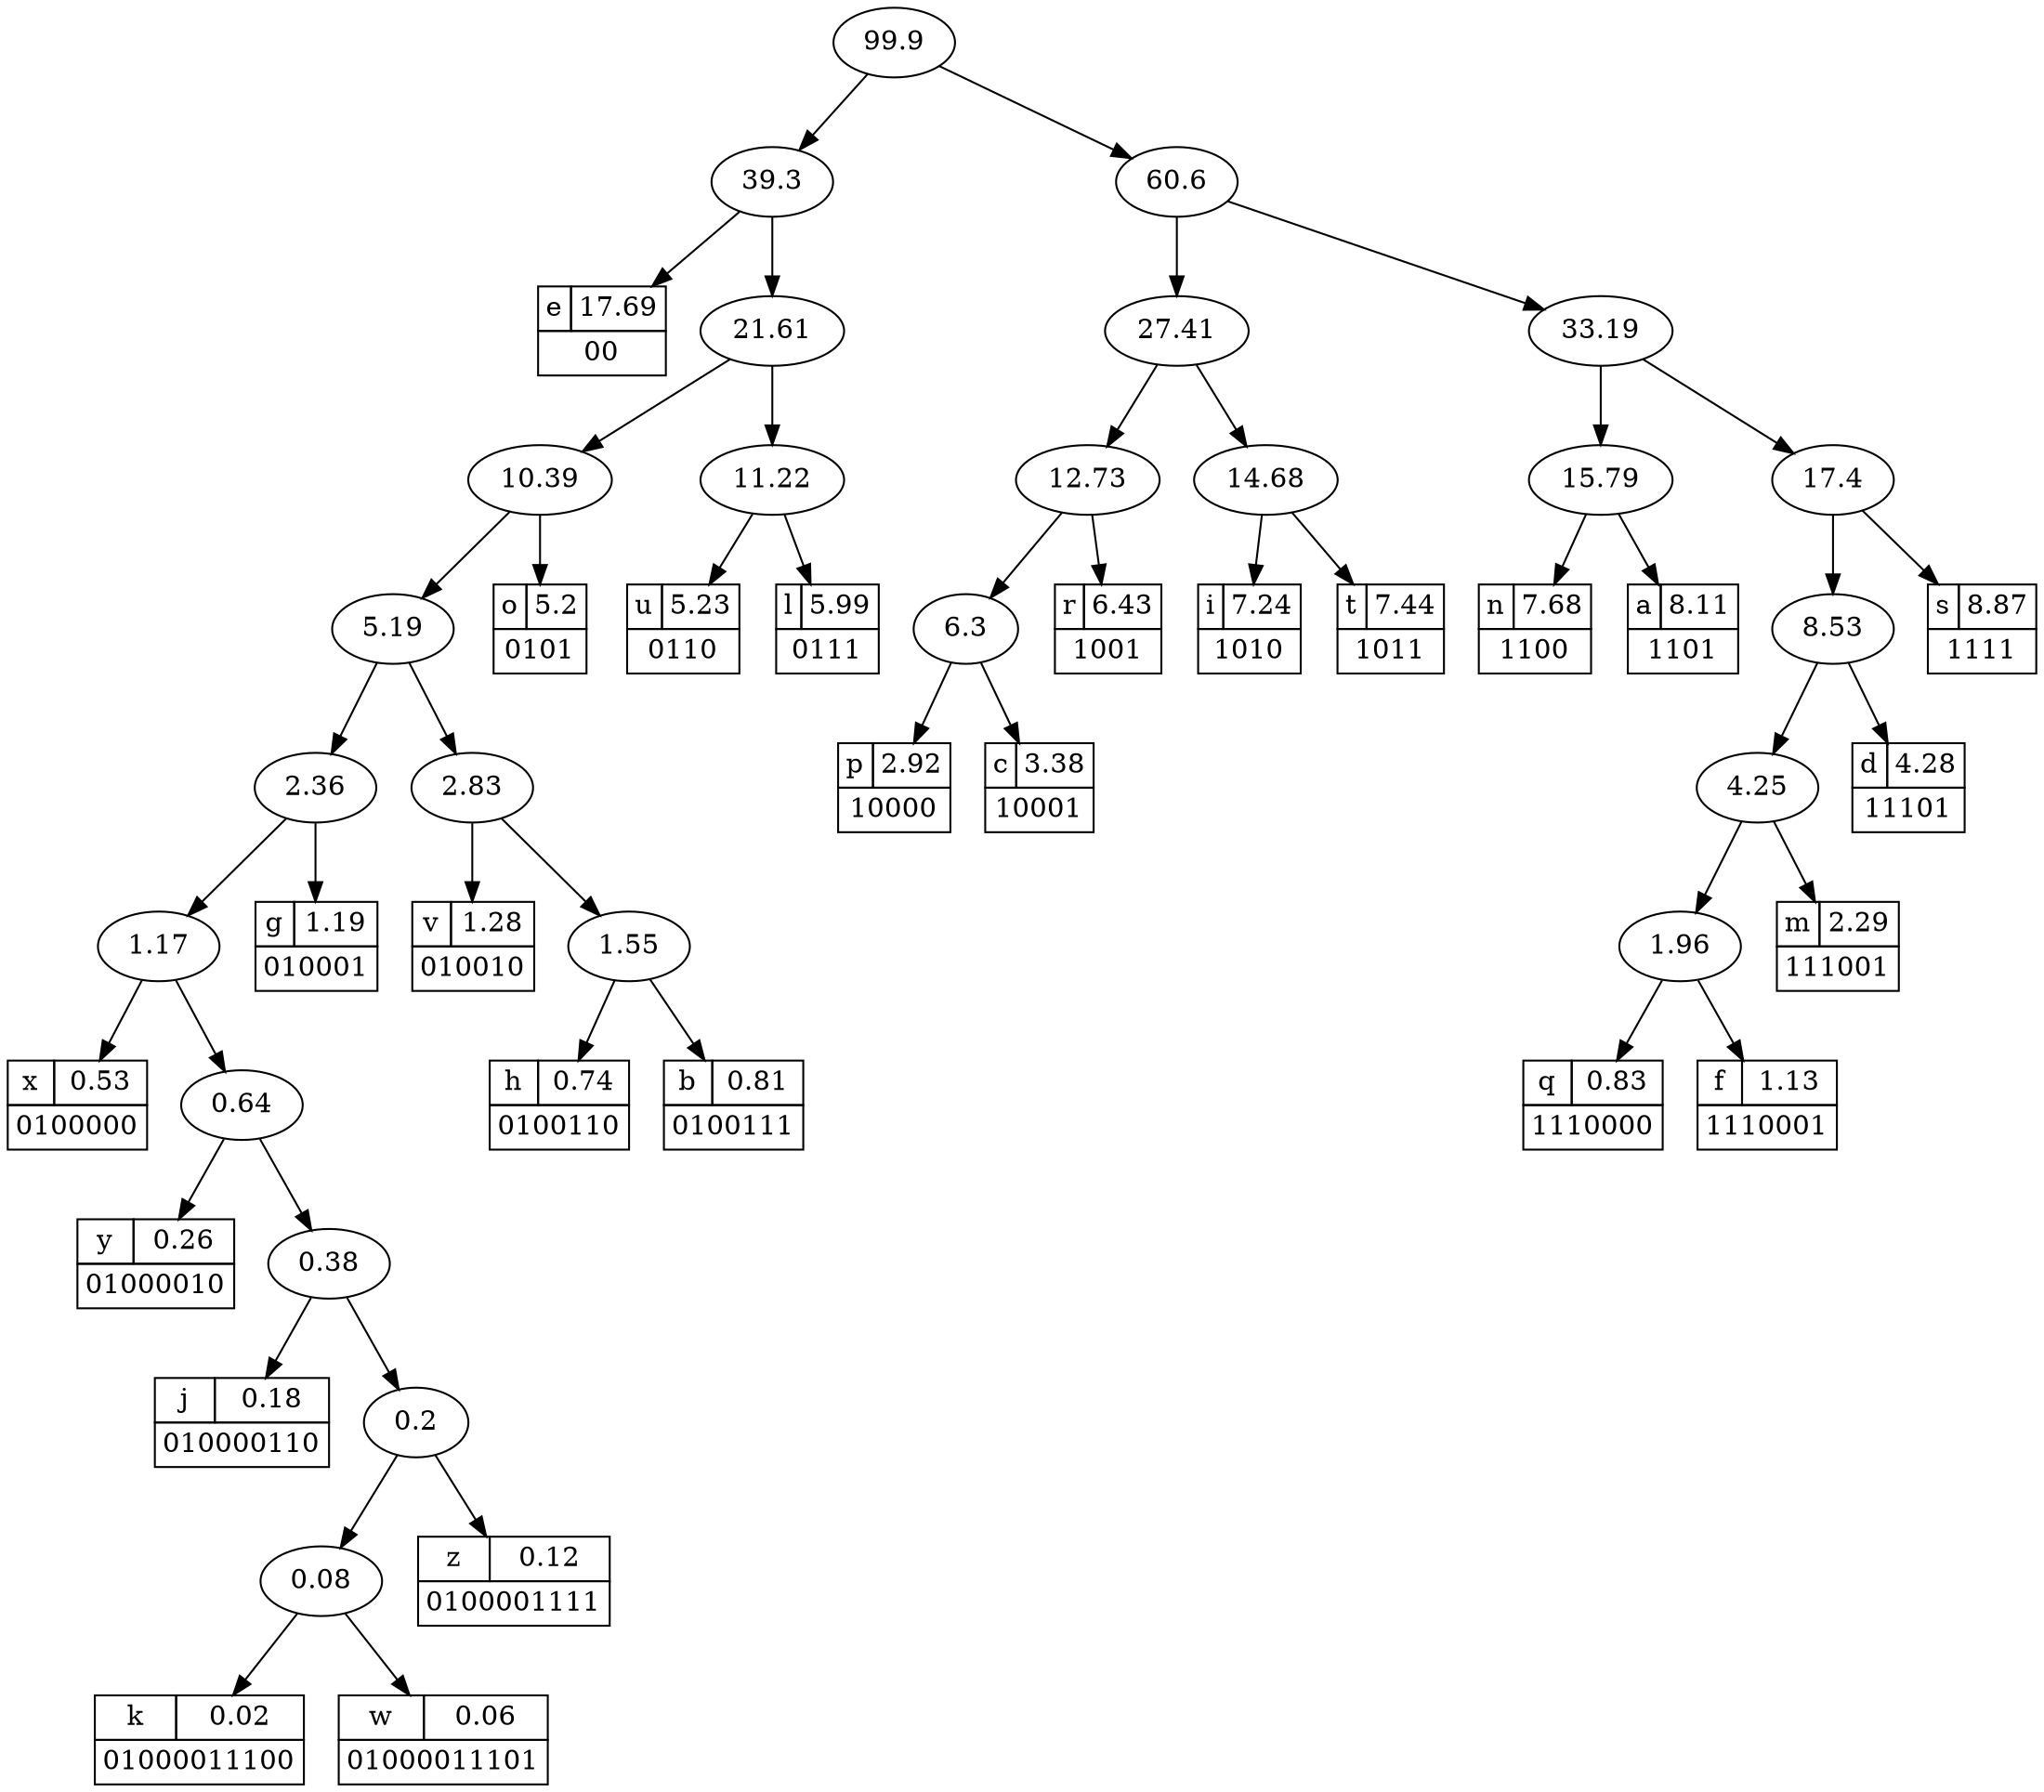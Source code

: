 digraph Huffman {
exyjkwzgvhboulpcritnaqfmds [shape=ellipse,label=99.9];
exyjkwzgvhboulpcritnaqfmds->exyjkwzgvhboul;
exyjkwzgvhboul [shape=ellipse,label=39.3];
exyjkwzgvhboul->e;
e [shape=none, margin=0, label=<
<TABLE BORDER="0" CELLBORDER="1" CELLSPACING="0" CELLPADDING="3"
>	<TR>
		<TD>e</TD>
		<TD COLSPAN="2">17.69</TD>
	</TR>
	<TR>
		<TD COLSPAN="3">00</TD>
	</TR>
</TABLE>>];
exyjkwzgvhboul->xyjkwzgvhboul;
xyjkwzgvhboul [shape=ellipse,label=21.61];
xyjkwzgvhboul->xyjkwzgvhbo;
xyjkwzgvhbo [shape=ellipse,label=10.39];
xyjkwzgvhbo->xyjkwzgvhb;
xyjkwzgvhb [shape=ellipse,label=5.19];
xyjkwzgvhb->xyjkwzg;
xyjkwzg [shape=ellipse,label=2.36];
xyjkwzg->xyjkwz;
xyjkwz [shape=ellipse,label=1.17];
xyjkwz->x;
x [shape=none, margin=0, label=<
<TABLE BORDER="0" CELLBORDER="1" CELLSPACING="0" CELLPADDING="3"
>	<TR>
		<TD>x</TD>
		<TD COLSPAN="2">0.53</TD>
	</TR>
	<TR>
		<TD COLSPAN="3">0100000</TD>
	</TR>
</TABLE>>];
xyjkwz->yjkwz;
yjkwz [shape=ellipse,label=0.64];
yjkwz->y;
y [shape=none, margin=0, label=<
<TABLE BORDER="0" CELLBORDER="1" CELLSPACING="0" CELLPADDING="3"
>	<TR>
		<TD>y</TD>
		<TD COLSPAN="2">0.26</TD>
	</TR>
	<TR>
		<TD COLSPAN="3">01000010</TD>
	</TR>
</TABLE>>];
yjkwz->jkwz;
jkwz [shape=ellipse,label=0.38];
jkwz->j;
j [shape=none, margin=0, label=<
<TABLE BORDER="0" CELLBORDER="1" CELLSPACING="0" CELLPADDING="3"
>	<TR>
		<TD>j</TD>
		<TD COLSPAN="2">0.18</TD>
	</TR>
	<TR>
		<TD COLSPAN="3">010000110</TD>
	</TR>
</TABLE>>];
jkwz->kwz;
kwz [shape=ellipse,label=0.2];
kwz->kw;
kw [shape=ellipse,label=0.08];
kw->k;
k [shape=none, margin=0, label=<
<TABLE BORDER="0" CELLBORDER="1" CELLSPACING="0" CELLPADDING="3"
>	<TR>
		<TD>k</TD>
		<TD COLSPAN="2">0.02</TD>
	</TR>
	<TR>
		<TD COLSPAN="3">01000011100</TD>
	</TR>
</TABLE>>];
kw->w;
w [shape=none, margin=0, label=<
<TABLE BORDER="0" CELLBORDER="1" CELLSPACING="0" CELLPADDING="3"
>	<TR>
		<TD>w</TD>
		<TD COLSPAN="2">0.06</TD>
	</TR>
	<TR>
		<TD COLSPAN="3">01000011101</TD>
	</TR>
</TABLE>>];
kwz->z;
z [shape=none, margin=0, label=<
<TABLE BORDER="0" CELLBORDER="1" CELLSPACING="0" CELLPADDING="3"
>	<TR>
		<TD>z</TD>
		<TD COLSPAN="2">0.12</TD>
	</TR>
	<TR>
		<TD COLSPAN="3">0100001111</TD>
	</TR>
</TABLE>>];
xyjkwzg->g;
g [shape=none, margin=0, label=<
<TABLE BORDER="0" CELLBORDER="1" CELLSPACING="0" CELLPADDING="3"
>	<TR>
		<TD>g</TD>
		<TD COLSPAN="2">1.19</TD>
	</TR>
	<TR>
		<TD COLSPAN="3">010001</TD>
	</TR>
</TABLE>>];
xyjkwzgvhb->vhb;
vhb [shape=ellipse,label=2.83];
vhb->v;
v [shape=none, margin=0, label=<
<TABLE BORDER="0" CELLBORDER="1" CELLSPACING="0" CELLPADDING="3"
>	<TR>
		<TD>v</TD>
		<TD COLSPAN="2">1.28</TD>
	</TR>
	<TR>
		<TD COLSPAN="3">010010</TD>
	</TR>
</TABLE>>];
vhb->hb;
hb [shape=ellipse,label=1.55];
hb->h;
h [shape=none, margin=0, label=<
<TABLE BORDER="0" CELLBORDER="1" CELLSPACING="0" CELLPADDING="3"
>	<TR>
		<TD>h</TD>
		<TD COLSPAN="2">0.74</TD>
	</TR>
	<TR>
		<TD COLSPAN="3">0100110</TD>
	</TR>
</TABLE>>];
hb->b;
b [shape=none, margin=0, label=<
<TABLE BORDER="0" CELLBORDER="1" CELLSPACING="0" CELLPADDING="3"
>	<TR>
		<TD>b</TD>
		<TD COLSPAN="2">0.81</TD>
	</TR>
	<TR>
		<TD COLSPAN="3">0100111</TD>
	</TR>
</TABLE>>];
xyjkwzgvhbo->o;
o [shape=none, margin=0, label=<
<TABLE BORDER="0" CELLBORDER="1" CELLSPACING="0" CELLPADDING="3"
>	<TR>
		<TD>o</TD>
		<TD COLSPAN="2">5.2</TD>
	</TR>
	<TR>
		<TD COLSPAN="3">0101</TD>
	</TR>
</TABLE>>];
xyjkwzgvhboul->ul;
ul [shape=ellipse,label=11.22];
ul->u;
u [shape=none, margin=0, label=<
<TABLE BORDER="0" CELLBORDER="1" CELLSPACING="0" CELLPADDING="3"
>	<TR>
		<TD>u</TD>
		<TD COLSPAN="2">5.23</TD>
	</TR>
	<TR>
		<TD COLSPAN="3">0110</TD>
	</TR>
</TABLE>>];
ul->l;
l [shape=none, margin=0, label=<
<TABLE BORDER="0" CELLBORDER="1" CELLSPACING="0" CELLPADDING="3"
>	<TR>
		<TD>l</TD>
		<TD COLSPAN="2">5.99</TD>
	</TR>
	<TR>
		<TD COLSPAN="3">0111</TD>
	</TR>
</TABLE>>];
exyjkwzgvhboulpcritnaqfmds->pcritnaqfmds;
pcritnaqfmds [shape=ellipse,label=60.6];
pcritnaqfmds->pcrit;
pcrit [shape=ellipse,label=27.41];
pcrit->pcr;
pcr [shape=ellipse,label=12.73];
pcr->pc;
pc [shape=ellipse,label=6.3];
pc->p;
p [shape=none, margin=0, label=<
<TABLE BORDER="0" CELLBORDER="1" CELLSPACING="0" CELLPADDING="3"
>	<TR>
		<TD>p</TD>
		<TD COLSPAN="2">2.92</TD>
	</TR>
	<TR>
		<TD COLSPAN="3">10000</TD>
	</TR>
</TABLE>>];
pc->c;
c [shape=none, margin=0, label=<
<TABLE BORDER="0" CELLBORDER="1" CELLSPACING="0" CELLPADDING="3"
>	<TR>
		<TD>c</TD>
		<TD COLSPAN="2">3.38</TD>
	</TR>
	<TR>
		<TD COLSPAN="3">10001</TD>
	</TR>
</TABLE>>];
pcr->r;
r [shape=none, margin=0, label=<
<TABLE BORDER="0" CELLBORDER="1" CELLSPACING="0" CELLPADDING="3"
>	<TR>
		<TD>r</TD>
		<TD COLSPAN="2">6.43</TD>
	</TR>
	<TR>
		<TD COLSPAN="3">1001</TD>
	</TR>
</TABLE>>];
pcrit->it;
it [shape=ellipse,label=14.68];
it->i;
i [shape=none, margin=0, label=<
<TABLE BORDER="0" CELLBORDER="1" CELLSPACING="0" CELLPADDING="3"
>	<TR>
		<TD>i</TD>
		<TD COLSPAN="2">7.24</TD>
	</TR>
	<TR>
		<TD COLSPAN="3">1010</TD>
	</TR>
</TABLE>>];
it->t;
t [shape=none, margin=0, label=<
<TABLE BORDER="0" CELLBORDER="1" CELLSPACING="0" CELLPADDING="3"
>	<TR>
		<TD>t</TD>
		<TD COLSPAN="2">7.44</TD>
	</TR>
	<TR>
		<TD COLSPAN="3">1011</TD>
	</TR>
</TABLE>>];
pcritnaqfmds->naqfmds;
naqfmds [shape=ellipse,label=33.19];
naqfmds->na;
na [shape=ellipse,label=15.79];
na->n;
n [shape=none, margin=0, label=<
<TABLE BORDER="0" CELLBORDER="1" CELLSPACING="0" CELLPADDING="3"
>	<TR>
		<TD>n</TD>
		<TD COLSPAN="2">7.68</TD>
	</TR>
	<TR>
		<TD COLSPAN="3">1100</TD>
	</TR>
</TABLE>>];
na->a;
a [shape=none, margin=0, label=<
<TABLE BORDER="0" CELLBORDER="1" CELLSPACING="0" CELLPADDING="3"
>	<TR>
		<TD>a</TD>
		<TD COLSPAN="2">8.11</TD>
	</TR>
	<TR>
		<TD COLSPAN="3">1101</TD>
	</TR>
</TABLE>>];
naqfmds->qfmds;
qfmds [shape=ellipse,label=17.4];
qfmds->qfmd;
qfmd [shape=ellipse,label=8.53];
qfmd->qfm;
qfm [shape=ellipse,label=4.25];
qfm->qf;
qf [shape=ellipse,label=1.96];
qf->q;
q [shape=none, margin=0, label=<
<TABLE BORDER="0" CELLBORDER="1" CELLSPACING="0" CELLPADDING="3"
>	<TR>
		<TD>q</TD>
		<TD COLSPAN="2">0.83</TD>
	</TR>
	<TR>
		<TD COLSPAN="3">1110000</TD>
	</TR>
</TABLE>>];
qf->f;
f [shape=none, margin=0, label=<
<TABLE BORDER="0" CELLBORDER="1" CELLSPACING="0" CELLPADDING="3"
>	<TR>
		<TD>f</TD>
		<TD COLSPAN="2">1.13</TD>
	</TR>
	<TR>
		<TD COLSPAN="3">1110001</TD>
	</TR>
</TABLE>>];
qfm->m;
m [shape=none, margin=0, label=<
<TABLE BORDER="0" CELLBORDER="1" CELLSPACING="0" CELLPADDING="3"
>	<TR>
		<TD>m</TD>
		<TD COLSPAN="2">2.29</TD>
	</TR>
	<TR>
		<TD COLSPAN="3">111001</TD>
	</TR>
</TABLE>>];
qfmd->d;
d [shape=none, margin=0, label=<
<TABLE BORDER="0" CELLBORDER="1" CELLSPACING="0" CELLPADDING="3"
>	<TR>
		<TD>d</TD>
		<TD COLSPAN="2">4.28</TD>
	</TR>
	<TR>
		<TD COLSPAN="3">11101</TD>
	</TR>
</TABLE>>];
qfmds->s;
s [shape=none, margin=0, label=<
<TABLE BORDER="0" CELLBORDER="1" CELLSPACING="0" CELLPADDING="3"
>	<TR>
		<TD>s</TD>
		<TD COLSPAN="2">8.87</TD>
	</TR>
	<TR>
		<TD COLSPAN="3">1111</TD>
	</TR>
</TABLE>>];

}
